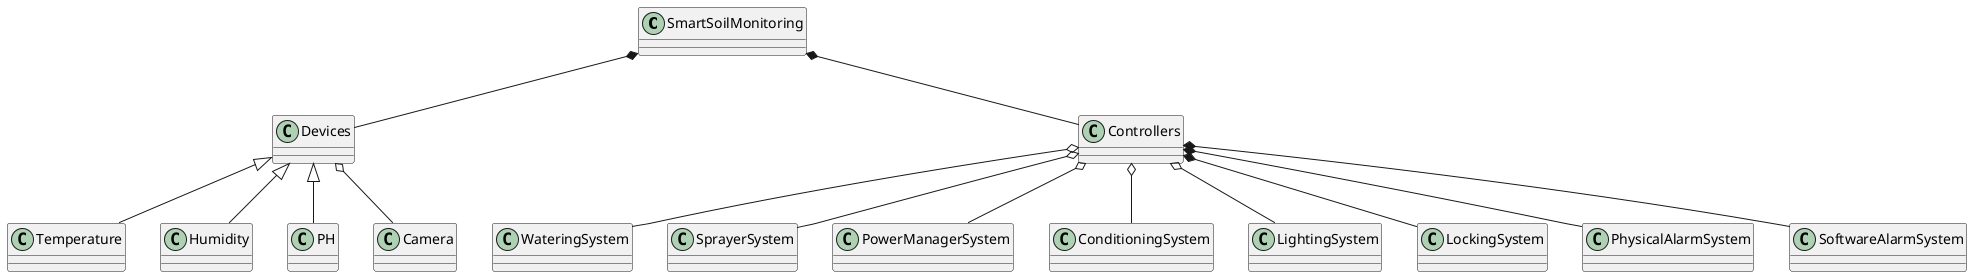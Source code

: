 @startuml soilMonitoring
class SmartSoilMonitoring {}

class Devices {}

class Controllers {}

class Temperature {}

class Humidity {}

class PH {}

class Camera {}

class WateringSystem {}

class SprayerSystem {}

class PowerManagerSystem {}

class ConditioningSystem {}

class LightingSystem {}

class LockingSystem {}

class PhysicalAlarmSystem {}

class SoftwareAlarmSystem {}

SmartSoilMonitoring *-- Devices
SmartSoilMonitoring *-- Controllers

Devices <|-- Temperature
Devices <|-- Humidity
Devices <|-- PH
Devices o-- Camera

Controllers o-- WateringSystem
Controllers o-- SprayerSystem 
Controllers o-- PowerManagerSystem 
Controllers o-- ConditioningSystem
Controllers o-- LightingSystem 
Controllers *-- LockingSystem
Controllers *-- PhysicalAlarmSystem 
Controllers *-- SoftwareAlarmSystem 
@enduml